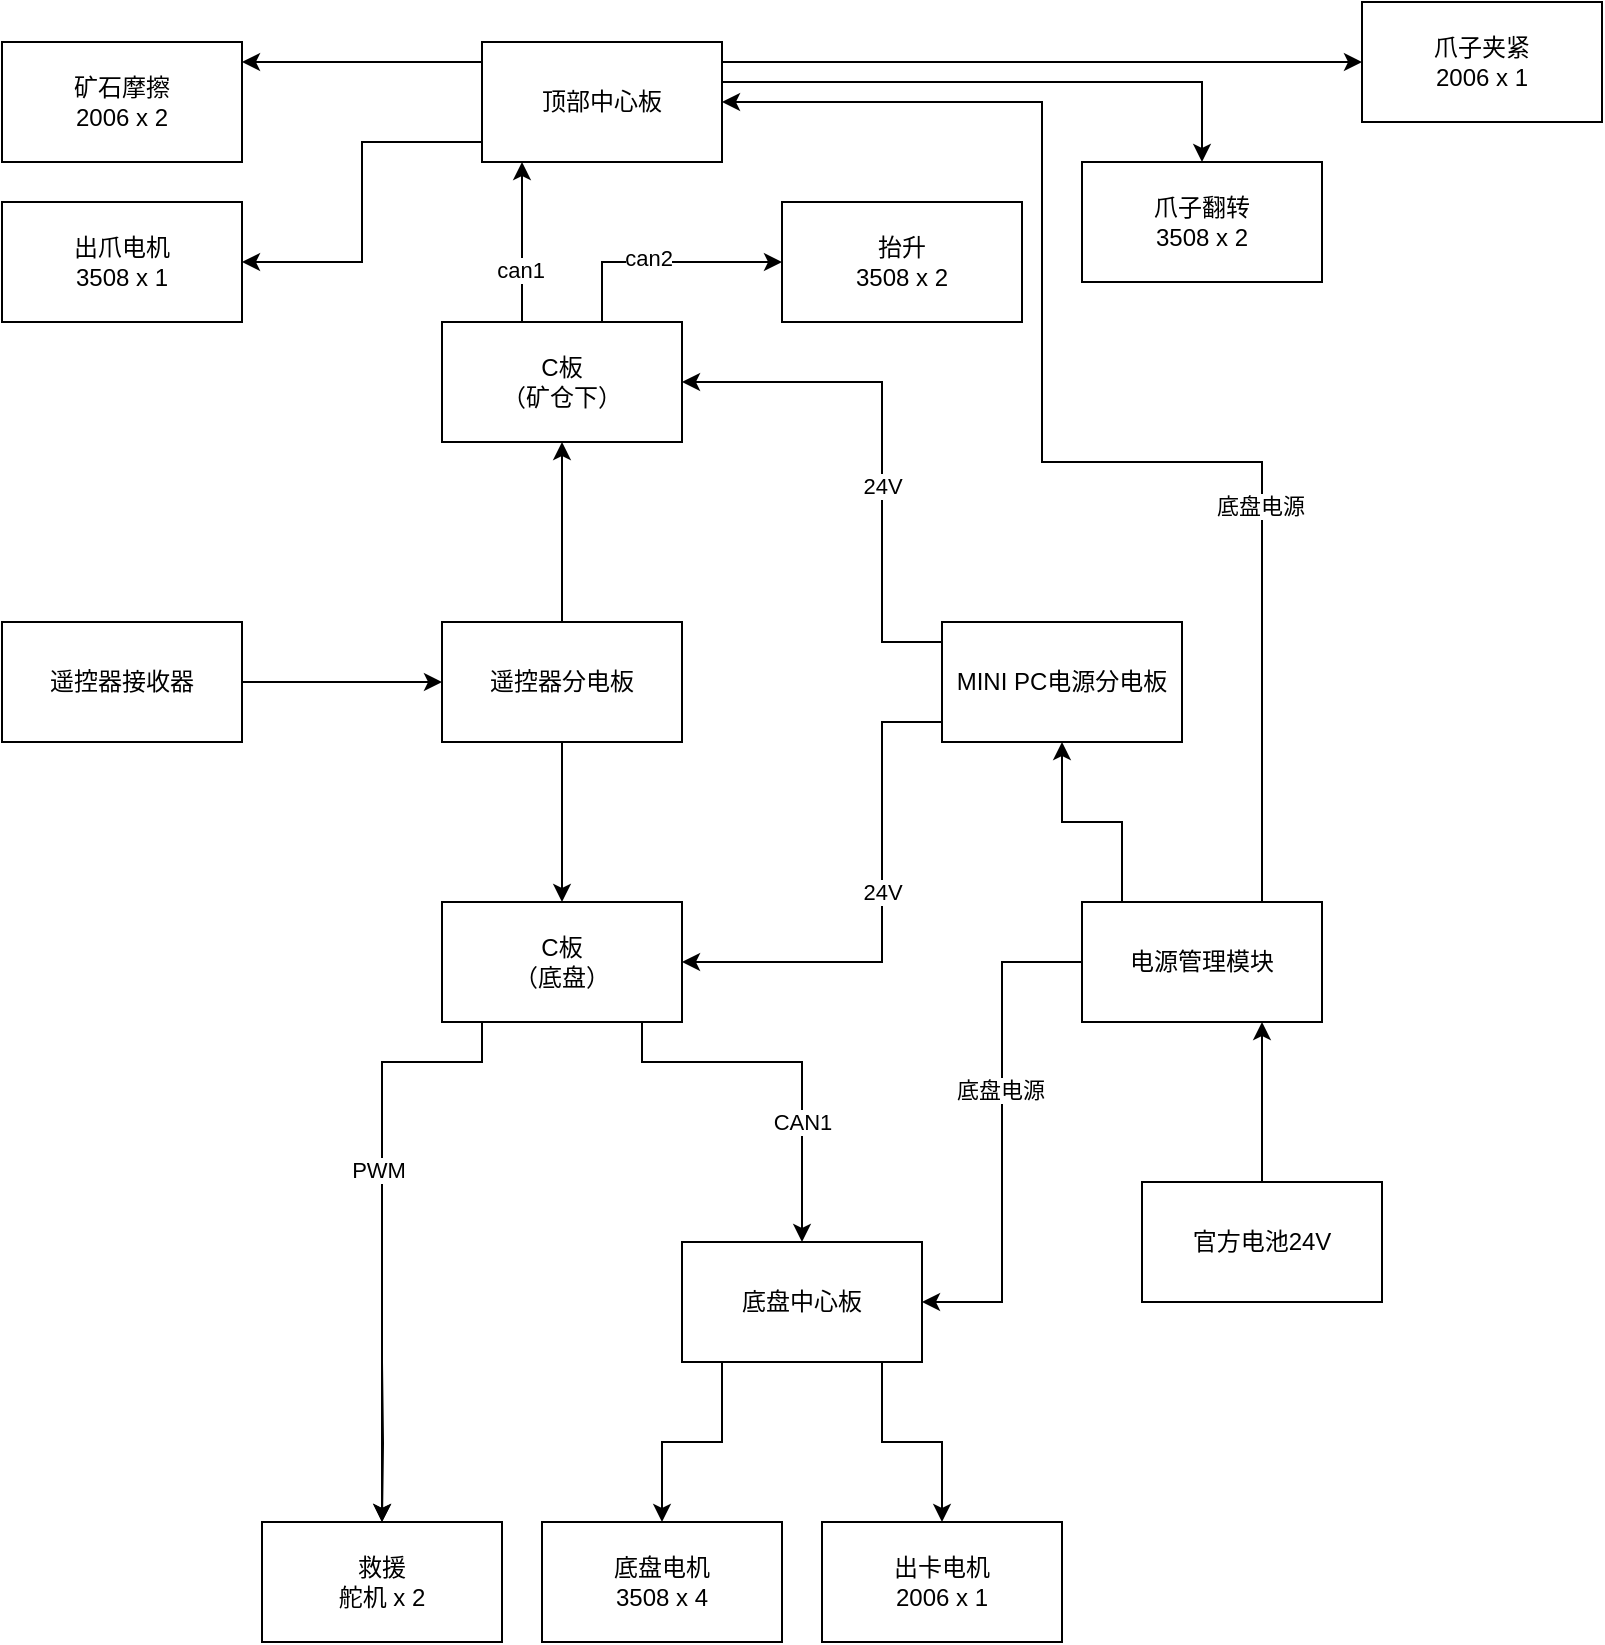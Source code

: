 <mxfile version="15.4.0" type="device"><diagram id="ch7i_DXitgWAanejIetl" name="第 1 页"><mxGraphModel dx="969" dy="1662" grid="1" gridSize="10" guides="1" tooltips="1" connect="1" arrows="1" fold="1" page="1" pageScale="1" pageWidth="827" pageHeight="1169" math="0" shadow="0"><root><mxCell id="0"/><mxCell id="1" parent="0"/><mxCell id="qG9QHGd0zB2M4i51sdYO-36" value="" style="edgeStyle=orthogonalEdgeStyle;rounded=0;orthogonalLoop=1;jettySize=auto;html=1;" parent="1" source="qG9QHGd0zB2M4i51sdYO-1" target="qG9QHGd0zB2M4i51sdYO-35" edge="1"><mxGeometry relative="1" as="geometry"><Array as="points"><mxPoint x="270" y="150"/><mxPoint x="270" y="150"/></Array></mxGeometry></mxCell><mxCell id="qG9QHGd0zB2M4i51sdYO-51" value="can1" style="edgeLabel;html=1;align=center;verticalAlign=middle;resizable=0;points=[];" parent="qG9QHGd0zB2M4i51sdYO-36" vertex="1" connectable="0"><mxGeometry x="-0.336" y="1" relative="1" as="geometry"><mxPoint as="offset"/></mxGeometry></mxCell><mxCell id="0jmt6en2BSDBcka6JNOn-6" style="edgeStyle=orthogonalEdgeStyle;rounded=0;orthogonalLoop=1;jettySize=auto;html=1;entryX=0;entryY=0.5;entryDx=0;entryDy=0;" parent="1" source="qG9QHGd0zB2M4i51sdYO-1" target="qG9QHGd0zB2M4i51sdYO-43" edge="1"><mxGeometry relative="1" as="geometry"><Array as="points"><mxPoint x="310" y="170"/></Array></mxGeometry></mxCell><mxCell id="0jmt6en2BSDBcka6JNOn-7" value="can2" style="edgeLabel;html=1;align=center;verticalAlign=middle;resizable=0;points=[];" parent="0jmt6en2BSDBcka6JNOn-6" vertex="1" connectable="0"><mxGeometry x="-0.129" y="2" relative="1" as="geometry"><mxPoint as="offset"/></mxGeometry></mxCell><mxCell id="qG9QHGd0zB2M4i51sdYO-1" value="C板&lt;br&gt;（矿仓下）" style="rounded=0;whiteSpace=wrap;html=1;" parent="1" vertex="1"><mxGeometry x="230" y="200" width="120" height="60" as="geometry"/></mxCell><mxCell id="qG9QHGd0zB2M4i51sdYO-13" value="" style="edgeStyle=orthogonalEdgeStyle;rounded=0;orthogonalLoop=1;jettySize=auto;html=1;" parent="1" source="qG9QHGd0zB2M4i51sdYO-2" target="qG9QHGd0zB2M4i51sdYO-12" edge="1"><mxGeometry relative="1" as="geometry"><Array as="points"><mxPoint x="330" y="570"/><mxPoint x="410" y="570"/></Array></mxGeometry></mxCell><mxCell id="qG9QHGd0zB2M4i51sdYO-25" value="CAN1" style="edgeLabel;html=1;align=center;verticalAlign=middle;resizable=0;points=[];" parent="qG9QHGd0zB2M4i51sdYO-13" vertex="1" connectable="0"><mxGeometry x="0.202" y="1" relative="1" as="geometry"><mxPoint x="-1" y="16" as="offset"/></mxGeometry></mxCell><mxCell id="qG9QHGd0zB2M4i51sdYO-23" style="edgeStyle=orthogonalEdgeStyle;rounded=0;orthogonalLoop=1;jettySize=auto;html=1;entryX=0.5;entryY=0;entryDx=0;entryDy=0;" parent="1" source="qG9QHGd0zB2M4i51sdYO-2" target="qG9QHGd0zB2M4i51sdYO-18" edge="1"><mxGeometry relative="1" as="geometry"><Array as="points"><mxPoint x="250" y="570"/><mxPoint x="200" y="570"/></Array></mxGeometry></mxCell><mxCell id="qG9QHGd0zB2M4i51sdYO-24" value="PWM" style="edgeLabel;html=1;align=center;verticalAlign=middle;resizable=0;points=[];" parent="qG9QHGd0zB2M4i51sdYO-23" vertex="1" connectable="0"><mxGeometry x="-0.176" y="-2" relative="1" as="geometry"><mxPoint as="offset"/></mxGeometry></mxCell><mxCell id="qG9QHGd0zB2M4i51sdYO-2" value="C板&lt;br&gt;（底盘）" style="rounded=0;whiteSpace=wrap;html=1;" parent="1" vertex="1"><mxGeometry x="230" y="490" width="120" height="60" as="geometry"/></mxCell><mxCell id="qG9QHGd0zB2M4i51sdYO-7" value="" style="edgeStyle=orthogonalEdgeStyle;rounded=0;orthogonalLoop=1;jettySize=auto;html=1;" parent="1" source="qG9QHGd0zB2M4i51sdYO-3" target="qG9QHGd0zB2M4i51sdYO-6" edge="1"><mxGeometry relative="1" as="geometry"><Array as="points"><mxPoint x="570" y="450"/><mxPoint x="540" y="450"/></Array></mxGeometry></mxCell><mxCell id="qG9QHGd0zB2M4i51sdYO-48" style="edgeStyle=orthogonalEdgeStyle;rounded=0;orthogonalLoop=1;jettySize=auto;html=1;entryX=1;entryY=0.5;entryDx=0;entryDy=0;" parent="1" source="qG9QHGd0zB2M4i51sdYO-3" target="qG9QHGd0zB2M4i51sdYO-12" edge="1"><mxGeometry relative="1" as="geometry"/></mxCell><mxCell id="qG9QHGd0zB2M4i51sdYO-49" value="底盘电源" style="edgeLabel;html=1;align=center;verticalAlign=middle;resizable=0;points=[];" parent="qG9QHGd0zB2M4i51sdYO-48" vertex="1" connectable="0"><mxGeometry x="-0.171" y="-1" relative="1" as="geometry"><mxPoint as="offset"/></mxGeometry></mxCell><mxCell id="qG9QHGd0zB2M4i51sdYO-52" style="edgeStyle=orthogonalEdgeStyle;rounded=0;orthogonalLoop=1;jettySize=auto;html=1;entryX=1;entryY=0.5;entryDx=0;entryDy=0;" parent="1" source="qG9QHGd0zB2M4i51sdYO-3" target="qG9QHGd0zB2M4i51sdYO-35" edge="1"><mxGeometry relative="1" as="geometry"><Array as="points"><mxPoint x="640" y="270"/><mxPoint x="530" y="270"/><mxPoint x="530" y="90"/></Array></mxGeometry></mxCell><mxCell id="qG9QHGd0zB2M4i51sdYO-53" value="底盘电源" style="edgeLabel;html=1;align=center;verticalAlign=middle;resizable=0;points=[];" parent="qG9QHGd0zB2M4i51sdYO-52" vertex="1" connectable="0"><mxGeometry x="-0.408" y="1" relative="1" as="geometry"><mxPoint as="offset"/></mxGeometry></mxCell><mxCell id="qG9QHGd0zB2M4i51sdYO-3" value="电源管理模块" style="rounded=0;whiteSpace=wrap;html=1;" parent="1" vertex="1"><mxGeometry x="550" y="490" width="120" height="60" as="geometry"/></mxCell><mxCell id="qG9QHGd0zB2M4i51sdYO-5" style="edgeStyle=orthogonalEdgeStyle;rounded=0;orthogonalLoop=1;jettySize=auto;html=1;entryX=0.75;entryY=1;entryDx=0;entryDy=0;" parent="1" source="qG9QHGd0zB2M4i51sdYO-4" target="qG9QHGd0zB2M4i51sdYO-3" edge="1"><mxGeometry relative="1" as="geometry"/></mxCell><mxCell id="qG9QHGd0zB2M4i51sdYO-4" value="官方电池24V" style="rounded=0;whiteSpace=wrap;html=1;" parent="1" vertex="1"><mxGeometry x="580" y="630" width="120" height="60" as="geometry"/></mxCell><mxCell id="qG9QHGd0zB2M4i51sdYO-8" style="edgeStyle=orthogonalEdgeStyle;rounded=0;orthogonalLoop=1;jettySize=auto;html=1;entryX=1;entryY=0.5;entryDx=0;entryDy=0;" parent="1" source="qG9QHGd0zB2M4i51sdYO-6" target="qG9QHGd0zB2M4i51sdYO-2" edge="1"><mxGeometry relative="1" as="geometry"><Array as="points"><mxPoint x="450" y="400"/><mxPoint x="450" y="520"/></Array></mxGeometry></mxCell><mxCell id="qG9QHGd0zB2M4i51sdYO-9" value="24V" style="edgeLabel;html=1;align=center;verticalAlign=middle;resizable=0;points=[];" parent="qG9QHGd0zB2M4i51sdYO-8" vertex="1" connectable="0"><mxGeometry x="-0.083" relative="1" as="geometry"><mxPoint as="offset"/></mxGeometry></mxCell><mxCell id="qG9QHGd0zB2M4i51sdYO-10" style="edgeStyle=orthogonalEdgeStyle;rounded=0;orthogonalLoop=1;jettySize=auto;html=1;entryX=1;entryY=0.5;entryDx=0;entryDy=0;" parent="1" source="qG9QHGd0zB2M4i51sdYO-6" target="qG9QHGd0zB2M4i51sdYO-1" edge="1"><mxGeometry relative="1" as="geometry"><Array as="points"><mxPoint x="450" y="360"/><mxPoint x="450" y="230"/></Array></mxGeometry></mxCell><mxCell id="qG9QHGd0zB2M4i51sdYO-11" value="24V" style="edgeLabel;html=1;align=center;verticalAlign=middle;resizable=0;points=[];" parent="qG9QHGd0zB2M4i51sdYO-10" vertex="1" connectable="0"><mxGeometry x="-0.167" relative="1" as="geometry"><mxPoint as="offset"/></mxGeometry></mxCell><mxCell id="qG9QHGd0zB2M4i51sdYO-6" value="MINI PC电源分电板" style="rounded=0;whiteSpace=wrap;html=1;" parent="1" vertex="1"><mxGeometry x="480" y="350" width="120" height="60" as="geometry"/></mxCell><mxCell id="qG9QHGd0zB2M4i51sdYO-21" value="" style="edgeStyle=orthogonalEdgeStyle;rounded=0;orthogonalLoop=1;jettySize=auto;html=1;" parent="1" source="qG9QHGd0zB2M4i51sdYO-12" target="qG9QHGd0zB2M4i51sdYO-20" edge="1"><mxGeometry relative="1" as="geometry"><Array as="points"><mxPoint x="370" y="760"/><mxPoint x="340" y="760"/></Array></mxGeometry></mxCell><mxCell id="qG9QHGd0zB2M4i51sdYO-39" value="" style="edgeStyle=orthogonalEdgeStyle;rounded=0;orthogonalLoop=1;jettySize=auto;html=1;" parent="1" source="qG9QHGd0zB2M4i51sdYO-12" target="qG9QHGd0zB2M4i51sdYO-38" edge="1"><mxGeometry relative="1" as="geometry"><Array as="points"><mxPoint x="450" y="760"/><mxPoint x="480" y="760"/></Array></mxGeometry></mxCell><mxCell id="qG9QHGd0zB2M4i51sdYO-12" value="底盘中心板" style="rounded=0;whiteSpace=wrap;html=1;" parent="1" vertex="1"><mxGeometry x="350" y="660" width="120" height="60" as="geometry"/></mxCell><mxCell id="qG9QHGd0zB2M4i51sdYO-19" value="" style="edgeStyle=orthogonalEdgeStyle;rounded=0;orthogonalLoop=1;jettySize=auto;html=1;" parent="1" target="qG9QHGd0zB2M4i51sdYO-18" edge="1"><mxGeometry relative="1" as="geometry"><mxPoint x="200" y="720" as="sourcePoint"/></mxGeometry></mxCell><mxCell id="qG9QHGd0zB2M4i51sdYO-18" value="救援&lt;br&gt;舵机 x 2" style="rounded=0;whiteSpace=wrap;html=1;" parent="1" vertex="1"><mxGeometry x="140" y="800" width="120" height="60" as="geometry"/></mxCell><mxCell id="qG9QHGd0zB2M4i51sdYO-20" value="底盘电机&lt;br&gt;3508 x 4" style="rounded=0;whiteSpace=wrap;html=1;" parent="1" vertex="1"><mxGeometry x="280" y="800" width="120" height="60" as="geometry"/></mxCell><mxCell id="qG9QHGd0zB2M4i51sdYO-28" value="" style="edgeStyle=orthogonalEdgeStyle;rounded=0;orthogonalLoop=1;jettySize=auto;html=1;" parent="1" source="qG9QHGd0zB2M4i51sdYO-26" target="qG9QHGd0zB2M4i51sdYO-27" edge="1"><mxGeometry relative="1" as="geometry"/></mxCell><mxCell id="qG9QHGd0zB2M4i51sdYO-26" value="遥控器接收器" style="rounded=0;whiteSpace=wrap;html=1;" parent="1" vertex="1"><mxGeometry x="10" y="350" width="120" height="60" as="geometry"/></mxCell><mxCell id="qG9QHGd0zB2M4i51sdYO-29" style="edgeStyle=orthogonalEdgeStyle;rounded=0;orthogonalLoop=1;jettySize=auto;html=1;entryX=0.5;entryY=1;entryDx=0;entryDy=0;" parent="1" source="qG9QHGd0zB2M4i51sdYO-27" target="qG9QHGd0zB2M4i51sdYO-1" edge="1"><mxGeometry relative="1" as="geometry"/></mxCell><mxCell id="qG9QHGd0zB2M4i51sdYO-30" style="edgeStyle=orthogonalEdgeStyle;rounded=0;orthogonalLoop=1;jettySize=auto;html=1;entryX=0.5;entryY=0;entryDx=0;entryDy=0;" parent="1" source="qG9QHGd0zB2M4i51sdYO-27" target="qG9QHGd0zB2M4i51sdYO-2" edge="1"><mxGeometry relative="1" as="geometry"/></mxCell><mxCell id="qG9QHGd0zB2M4i51sdYO-27" value="遥控器分电板" style="rounded=0;whiteSpace=wrap;html=1;" parent="1" vertex="1"><mxGeometry x="230" y="350" width="120" height="60" as="geometry"/></mxCell><mxCell id="qG9QHGd0zB2M4i51sdYO-33" value="矿石摩擦&lt;br&gt;2006 x 2" style="rounded=0;whiteSpace=wrap;html=1;" parent="1" vertex="1"><mxGeometry x="10" y="60" width="120" height="60" as="geometry"/></mxCell><mxCell id="qG9QHGd0zB2M4i51sdYO-47" value="" style="edgeStyle=orthogonalEdgeStyle;rounded=0;orthogonalLoop=1;jettySize=auto;html=1;" parent="1" source="qG9QHGd0zB2M4i51sdYO-35" target="qG9QHGd0zB2M4i51sdYO-46" edge="1"><mxGeometry relative="1" as="geometry"><Array as="points"><mxPoint x="460" y="80"/><mxPoint x="460" y="80"/></Array></mxGeometry></mxCell><mxCell id="0jmt6en2BSDBcka6JNOn-2" value="" style="edgeStyle=orthogonalEdgeStyle;rounded=0;orthogonalLoop=1;jettySize=auto;html=1;" parent="1" source="qG9QHGd0zB2M4i51sdYO-35" target="0jmt6en2BSDBcka6JNOn-1" edge="1"><mxGeometry relative="1" as="geometry"><Array as="points"><mxPoint x="520" y="70"/><mxPoint x="520" y="70"/></Array></mxGeometry></mxCell><mxCell id="0jmt6en2BSDBcka6JNOn-3" style="edgeStyle=orthogonalEdgeStyle;rounded=0;orthogonalLoop=1;jettySize=auto;html=1;entryX=1;entryY=0.5;entryDx=0;entryDy=0;" parent="1" source="qG9QHGd0zB2M4i51sdYO-35" target="qG9QHGd0zB2M4i51sdYO-41" edge="1"><mxGeometry relative="1" as="geometry"><Array as="points"><mxPoint x="190" y="110"/><mxPoint x="190" y="170"/></Array></mxGeometry></mxCell><mxCell id="0jmt6en2BSDBcka6JNOn-5" style="edgeStyle=orthogonalEdgeStyle;rounded=0;orthogonalLoop=1;jettySize=auto;html=1;" parent="1" source="qG9QHGd0zB2M4i51sdYO-35" target="qG9QHGd0zB2M4i51sdYO-33" edge="1"><mxGeometry relative="1" as="geometry"><Array as="points"><mxPoint x="150" y="70"/><mxPoint x="150" y="70"/></Array></mxGeometry></mxCell><mxCell id="qG9QHGd0zB2M4i51sdYO-35" value="顶部中心板" style="rounded=0;whiteSpace=wrap;html=1;" parent="1" vertex="1"><mxGeometry x="250" y="60" width="120" height="60" as="geometry"/></mxCell><mxCell id="qG9QHGd0zB2M4i51sdYO-38" value="出卡电机&lt;br&gt;2006 x 1" style="rounded=0;whiteSpace=wrap;html=1;" parent="1" vertex="1"><mxGeometry x="420" y="800" width="120" height="60" as="geometry"/></mxCell><mxCell id="qG9QHGd0zB2M4i51sdYO-41" value="出爪电机&lt;br&gt;3508 x 1" style="rounded=0;whiteSpace=wrap;html=1;" parent="1" vertex="1"><mxGeometry x="10" y="140" width="120" height="60" as="geometry"/></mxCell><mxCell id="qG9QHGd0zB2M4i51sdYO-43" value="抬升&lt;br&gt;3508 x 2" style="rounded=0;whiteSpace=wrap;html=1;" parent="1" vertex="1"><mxGeometry x="400" y="140" width="120" height="60" as="geometry"/></mxCell><mxCell id="qG9QHGd0zB2M4i51sdYO-46" value="爪子翻转&lt;br&gt;3508 x 2" style="rounded=0;whiteSpace=wrap;html=1;" parent="1" vertex="1"><mxGeometry x="550" y="120" width="120" height="60" as="geometry"/></mxCell><mxCell id="0jmt6en2BSDBcka6JNOn-1" value="爪子夹紧&lt;br&gt;2006 x 1" style="rounded=0;whiteSpace=wrap;html=1;" parent="1" vertex="1"><mxGeometry x="690" y="40" width="120" height="60" as="geometry"/></mxCell></root></mxGraphModel></diagram></mxfile>